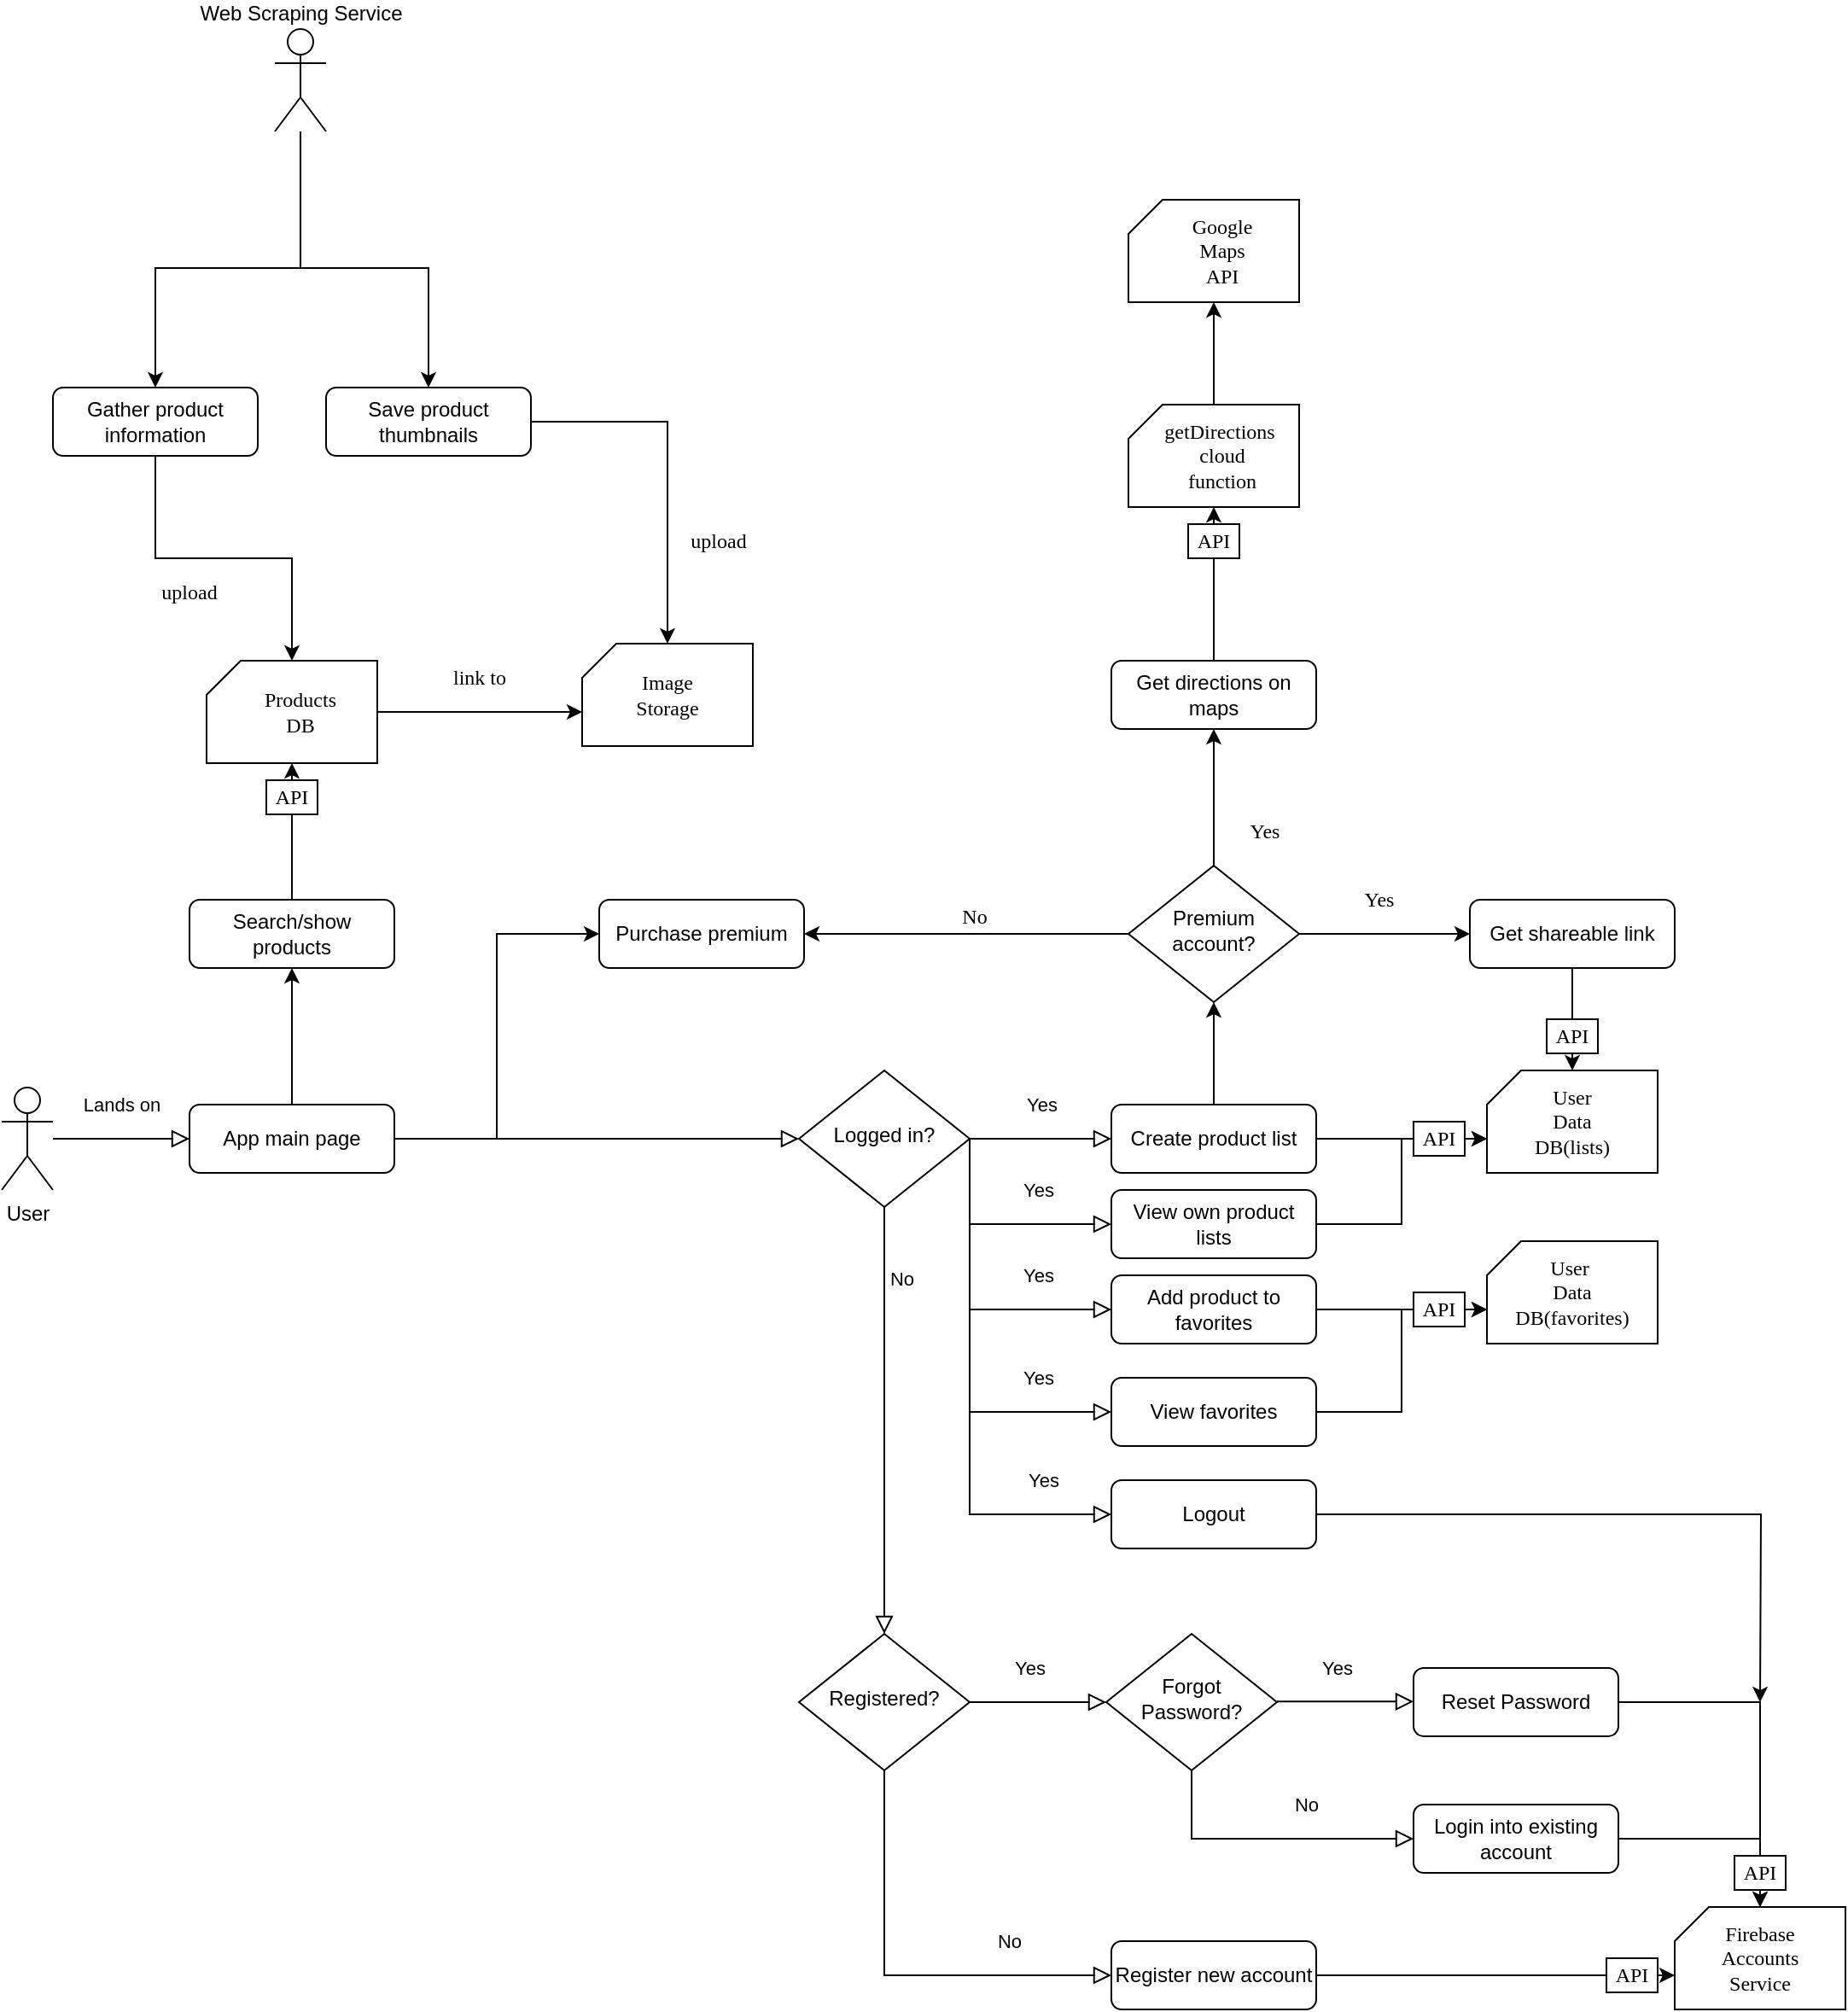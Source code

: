 <mxfile version="14.6.10" type="device"><diagram id="C5RBs43oDa-KdzZeNtuy" name="Page-1"><mxGraphModel dx="1865" dy="1774" grid="1" gridSize="10" guides="1" tooltips="1" connect="1" arrows="1" fold="1" page="1" pageScale="1" pageWidth="827" pageHeight="1169" math="0" shadow="0"><root><mxCell id="WIyWlLk6GJQsqaUBKTNV-0"/><mxCell id="WIyWlLk6GJQsqaUBKTNV-1" parent="WIyWlLk6GJQsqaUBKTNV-0"/><mxCell id="WIyWlLk6GJQsqaUBKTNV-2" value="" style="rounded=0;html=1;jettySize=auto;orthogonalLoop=1;fontSize=11;endArrow=block;endFill=0;endSize=8;strokeWidth=1;shadow=0;labelBackgroundColor=none;edgeStyle=orthogonalEdgeStyle;" parent="WIyWlLk6GJQsqaUBKTNV-1" source="WIyWlLk6GJQsqaUBKTNV-3" target="WIyWlLk6GJQsqaUBKTNV-6" edge="1"><mxGeometry relative="1" as="geometry"/></mxCell><mxCell id="JcoYZ9oPt4SK93G2PIb7-1" style="edgeStyle=orthogonalEdgeStyle;rounded=0;orthogonalLoop=1;jettySize=auto;html=1;fontFamily=Verdana;entryX=0.5;entryY=1;entryDx=0;entryDy=0;" parent="WIyWlLk6GJQsqaUBKTNV-1" source="WIyWlLk6GJQsqaUBKTNV-3" target="JcoYZ9oPt4SK93G2PIb7-2" edge="1"><mxGeometry relative="1" as="geometry"><mxPoint x="40" y="100" as="targetPoint"/></mxGeometry></mxCell><mxCell id="JcoYZ9oPt4SK93G2PIb7-125" style="edgeStyle=orthogonalEdgeStyle;rounded=0;orthogonalLoop=1;jettySize=auto;html=1;entryX=0;entryY=0.5;entryDx=0;entryDy=0;fontFamily=Verdana;fontColor=#FF0000;" parent="WIyWlLk6GJQsqaUBKTNV-1" source="WIyWlLk6GJQsqaUBKTNV-3" target="JcoYZ9oPt4SK93G2PIb7-123" edge="1"><mxGeometry relative="1" as="geometry"/></mxCell><mxCell id="WIyWlLk6GJQsqaUBKTNV-3" value="App main page" style="rounded=1;whiteSpace=wrap;html=1;fontSize=12;glass=0;strokeWidth=1;shadow=0;" parent="WIyWlLk6GJQsqaUBKTNV-1" vertex="1"><mxGeometry x="-20" y="190" width="120" height="40" as="geometry"/></mxCell><mxCell id="WIyWlLk6GJQsqaUBKTNV-4" value="Yes" style="rounded=0;html=1;jettySize=auto;orthogonalLoop=1;fontSize=11;endArrow=block;endFill=0;endSize=8;strokeWidth=1;shadow=0;labelBackgroundColor=none;edgeStyle=orthogonalEdgeStyle;entryX=0;entryY=0.5;entryDx=0;entryDy=0;" parent="WIyWlLk6GJQsqaUBKTNV-1" source="WIyWlLk6GJQsqaUBKTNV-6" target="WIyWlLk6GJQsqaUBKTNV-12" edge="1"><mxGeometry y="20" relative="1" as="geometry"><mxPoint as="offset"/><mxPoint x="387" y="290.0" as="targetPoint"/></mxGeometry></mxCell><mxCell id="WIyWlLk6GJQsqaUBKTNV-6" value="Logged in?" style="rhombus;whiteSpace=wrap;html=1;shadow=0;fontFamily=Helvetica;fontSize=12;align=center;strokeWidth=1;spacing=6;spacingTop=-4;" parent="WIyWlLk6GJQsqaUBKTNV-1" vertex="1"><mxGeometry x="337" y="170" width="100" height="80" as="geometry"/></mxCell><mxCell id="JcoYZ9oPt4SK93G2PIb7-3" style="edgeStyle=orthogonalEdgeStyle;rounded=0;orthogonalLoop=1;jettySize=auto;html=1;fontFamily=Verdana;entryX=0;entryY=0.5;entryDx=0;entryDy=0;exitX=1;exitY=0.5;exitDx=0;exitDy=0;" parent="WIyWlLk6GJQsqaUBKTNV-1" source="JcoYZ9oPt4SK93G2PIb7-116" target="JcoYZ9oPt4SK93G2PIb7-4" edge="1"><mxGeometry relative="1" as="geometry"><mxPoint x="703.5" y="130" as="targetPoint"/><mxPoint x="576.5" y="10" as="sourcePoint"/></mxGeometry></mxCell><mxCell id="JcoYZ9oPt4SK93G2PIb7-29" style="edgeStyle=orthogonalEdgeStyle;rounded=0;orthogonalLoop=1;jettySize=auto;html=1;fontFamily=Verdana;entryX=0.5;entryY=1;entryDx=0;entryDy=0;exitX=0.5;exitY=0;exitDx=0;exitDy=0;" parent="WIyWlLk6GJQsqaUBKTNV-1" source="JcoYZ9oPt4SK93G2PIb7-116" target="JcoYZ9oPt4SK93G2PIb7-30" edge="1"><mxGeometry relative="1" as="geometry"><mxPoint x="766.5" y="170" as="targetPoint"/><mxPoint x="576.5" y="30" as="sourcePoint"/></mxGeometry></mxCell><mxCell id="JcoYZ9oPt4SK93G2PIb7-31" style="edgeStyle=orthogonalEdgeStyle;rounded=0;orthogonalLoop=1;jettySize=auto;html=1;fontFamily=Verdana;entryX=0;entryY=0;entryDx=0;entryDy=40;entryPerimeter=0;exitX=1;exitY=0.5;exitDx=0;exitDy=0;" parent="WIyWlLk6GJQsqaUBKTNV-1" source="WIyWlLk6GJQsqaUBKTNV-12" target="JcoYZ9oPt4SK93G2PIb7-34" edge="1"><mxGeometry relative="1" as="geometry"><mxPoint x="620" y="100" as="targetPoint"/><mxPoint x="680" y="270" as="sourcePoint"/></mxGeometry></mxCell><mxCell id="JcoYZ9oPt4SK93G2PIb7-118" style="edgeStyle=orthogonalEdgeStyle;rounded=0;orthogonalLoop=1;jettySize=auto;html=1;entryX=0.5;entryY=1;entryDx=0;entryDy=0;fontFamily=Verdana;" parent="WIyWlLk6GJQsqaUBKTNV-1" source="WIyWlLk6GJQsqaUBKTNV-12" target="JcoYZ9oPt4SK93G2PIb7-116" edge="1"><mxGeometry relative="1" as="geometry"/></mxCell><mxCell id="WIyWlLk6GJQsqaUBKTNV-12" value="Create product list" style="rounded=1;whiteSpace=wrap;html=1;fontSize=12;glass=0;strokeWidth=1;shadow=0;" parent="WIyWlLk6GJQsqaUBKTNV-1" vertex="1"><mxGeometry x="520" y="190" width="120" height="40" as="geometry"/></mxCell><mxCell id="JcoYZ9oPt4SK93G2PIb7-0" value="User" style="shape=umlActor;verticalLabelPosition=bottom;verticalAlign=top;html=1;outlineConnect=0;" parent="WIyWlLk6GJQsqaUBKTNV-1" vertex="1"><mxGeometry x="-130" y="180" width="30" height="60" as="geometry"/></mxCell><mxCell id="JcoYZ9oPt4SK93G2PIb7-68" style="edgeStyle=orthogonalEdgeStyle;rounded=0;orthogonalLoop=1;jettySize=auto;html=1;entryX=0.5;entryY=1;entryDx=0;entryDy=0;entryPerimeter=0;fontFamily=Verdana;" parent="WIyWlLk6GJQsqaUBKTNV-1" source="JcoYZ9oPt4SK93G2PIb7-2" target="JcoYZ9oPt4SK93G2PIb7-66" edge="1"><mxGeometry relative="1" as="geometry"/></mxCell><mxCell id="JcoYZ9oPt4SK93G2PIb7-2" value="Search/show products" style="rounded=1;whiteSpace=wrap;html=1;fontSize=12;glass=0;strokeWidth=1;shadow=0;" parent="WIyWlLk6GJQsqaUBKTNV-1" vertex="1"><mxGeometry x="-20" y="70" width="120" height="40" as="geometry"/></mxCell><mxCell id="JcoYZ9oPt4SK93G2PIb7-126" style="edgeStyle=orthogonalEdgeStyle;rounded=0;orthogonalLoop=1;jettySize=auto;html=1;entryX=0.5;entryY=0;entryDx=0;entryDy=0;entryPerimeter=0;fontFamily=Verdana;fontColor=#FF0000;" parent="WIyWlLk6GJQsqaUBKTNV-1" source="JcoYZ9oPt4SK93G2PIb7-4" target="JcoYZ9oPt4SK93G2PIb7-34" edge="1"><mxGeometry relative="1" as="geometry"/></mxCell><mxCell id="JcoYZ9oPt4SK93G2PIb7-4" value="Get shareable link" style="rounded=1;whiteSpace=wrap;html=1;fontSize=12;glass=0;strokeWidth=1;shadow=0;" parent="WIyWlLk6GJQsqaUBKTNV-1" vertex="1"><mxGeometry x="730" y="70" width="120" height="40" as="geometry"/></mxCell><mxCell id="JcoYZ9oPt4SK93G2PIb7-6" value="Yes" style="rounded=0;html=1;jettySize=auto;orthogonalLoop=1;fontSize=11;endArrow=block;endFill=0;endSize=8;strokeWidth=1;shadow=0;labelBackgroundColor=none;edgeStyle=orthogonalEdgeStyle;exitX=1;exitY=0.5;exitDx=0;exitDy=0;entryX=0;entryY=0.5;entryDx=0;entryDy=0;" parent="WIyWlLk6GJQsqaUBKTNV-1" source="WIyWlLk6GJQsqaUBKTNV-6" target="JcoYZ9oPt4SK93G2PIb7-7" edge="1"><mxGeometry x="0.353" y="20" relative="1" as="geometry"><mxPoint as="offset"/><mxPoint x="427" y="280" as="sourcePoint"/><mxPoint x="537" y="280" as="targetPoint"/><Array as="points"><mxPoint x="437" y="260"/></Array></mxGeometry></mxCell><mxCell id="JcoYZ9oPt4SK93G2PIb7-46" style="edgeStyle=orthogonalEdgeStyle;rounded=0;orthogonalLoop=1;jettySize=auto;html=1;entryX=0;entryY=0;entryDx=0;entryDy=40;entryPerimeter=0;fontFamily=Verdana;" parent="WIyWlLk6GJQsqaUBKTNV-1" source="JcoYZ9oPt4SK93G2PIb7-7" target="JcoYZ9oPt4SK93G2PIb7-34" edge="1"><mxGeometry relative="1" as="geometry"/></mxCell><mxCell id="JcoYZ9oPt4SK93G2PIb7-7" value="View own product lists" style="rounded=1;whiteSpace=wrap;html=1;fontSize=12;glass=0;strokeWidth=1;shadow=0;" parent="WIyWlLk6GJQsqaUBKTNV-1" vertex="1"><mxGeometry x="520" y="240" width="120" height="40" as="geometry"/></mxCell><mxCell id="JcoYZ9oPt4SK93G2PIb7-8" value="Yes" style="rounded=0;html=1;jettySize=auto;orthogonalLoop=1;fontSize=11;endArrow=block;endFill=0;endSize=8;strokeWidth=1;shadow=0;labelBackgroundColor=none;edgeStyle=orthogonalEdgeStyle;exitX=1;exitY=0.5;exitDx=0;exitDy=0;entryX=0;entryY=0.5;entryDx=0;entryDy=0;" parent="WIyWlLk6GJQsqaUBKTNV-1" source="WIyWlLk6GJQsqaUBKTNV-6" edge="1"><mxGeometry x="0.53" y="20" relative="1" as="geometry"><mxPoint as="offset"/><mxPoint x="437" y="260" as="sourcePoint"/><mxPoint x="520" y="310" as="targetPoint"/><Array as="points"><mxPoint x="437" y="310"/></Array></mxGeometry></mxCell><mxCell id="JcoYZ9oPt4SK93G2PIb7-49" style="edgeStyle=orthogonalEdgeStyle;rounded=0;orthogonalLoop=1;jettySize=auto;html=1;entryX=0;entryY=0;entryDx=0;entryDy=40;entryPerimeter=0;fontFamily=Verdana;" parent="WIyWlLk6GJQsqaUBKTNV-1" source="JcoYZ9oPt4SK93G2PIb7-9" target="JcoYZ9oPt4SK93G2PIb7-47" edge="1"><mxGeometry relative="1" as="geometry"/></mxCell><mxCell id="JcoYZ9oPt4SK93G2PIb7-9" value="Add product to favorites" style="rounded=1;whiteSpace=wrap;html=1;fontSize=12;glass=0;strokeWidth=1;shadow=0;" parent="WIyWlLk6GJQsqaUBKTNV-1" vertex="1"><mxGeometry x="520" y="290" width="120" height="40" as="geometry"/></mxCell><mxCell id="JcoYZ9oPt4SK93G2PIb7-50" style="edgeStyle=orthogonalEdgeStyle;rounded=0;orthogonalLoop=1;jettySize=auto;html=1;exitX=1;exitY=0.5;exitDx=0;exitDy=0;entryX=0;entryY=0;entryDx=0;entryDy=40;entryPerimeter=0;fontFamily=Verdana;" parent="WIyWlLk6GJQsqaUBKTNV-1" source="JcoYZ9oPt4SK93G2PIb7-10" target="JcoYZ9oPt4SK93G2PIb7-47" edge="1"><mxGeometry relative="1" as="geometry"/></mxCell><mxCell id="JcoYZ9oPt4SK93G2PIb7-10" value="View favorites" style="rounded=1;whiteSpace=wrap;html=1;fontSize=12;glass=0;strokeWidth=1;shadow=0;" parent="WIyWlLk6GJQsqaUBKTNV-1" vertex="1"><mxGeometry x="520" y="350" width="120" height="40" as="geometry"/></mxCell><mxCell id="JcoYZ9oPt4SK93G2PIb7-11" value="Yes" style="rounded=0;html=1;jettySize=auto;orthogonalLoop=1;fontSize=11;endArrow=block;endFill=0;endSize=8;strokeWidth=1;shadow=0;labelBackgroundColor=none;edgeStyle=orthogonalEdgeStyle;exitX=1;exitY=0.5;exitDx=0;exitDy=0;entryX=0;entryY=0.5;entryDx=0;entryDy=0;" parent="WIyWlLk6GJQsqaUBKTNV-1" source="WIyWlLk6GJQsqaUBKTNV-6" edge="1"><mxGeometry x="0.646" y="20" relative="1" as="geometry"><mxPoint as="offset"/><mxPoint x="437" y="270" as="sourcePoint"/><mxPoint x="520" y="370" as="targetPoint"/><Array as="points"><mxPoint x="437" y="370"/></Array></mxGeometry></mxCell><mxCell id="JcoYZ9oPt4SK93G2PIb7-13" value="No" style="rounded=0;html=1;jettySize=auto;orthogonalLoop=1;fontSize=11;endArrow=block;endFill=0;endSize=8;strokeWidth=1;shadow=0;labelBackgroundColor=none;edgeStyle=orthogonalEdgeStyle;exitX=0.5;exitY=1;exitDx=0;exitDy=0;entryX=0.5;entryY=0;entryDx=0;entryDy=0;" parent="WIyWlLk6GJQsqaUBKTNV-1" source="WIyWlLk6GJQsqaUBKTNV-6" target="JcoYZ9oPt4SK93G2PIb7-15" edge="1"><mxGeometry x="-0.667" y="10" relative="1" as="geometry"><mxPoint as="offset"/><mxPoint x="387" y="260" as="sourcePoint"/><mxPoint x="387" y="430" as="targetPoint"/><Array as="points"/></mxGeometry></mxCell><mxCell id="JcoYZ9oPt4SK93G2PIb7-45" style="edgeStyle=orthogonalEdgeStyle;rounded=0;orthogonalLoop=1;jettySize=auto;html=1;entryX=0.5;entryY=0;entryDx=0;entryDy=0;entryPerimeter=0;fontFamily=Verdana;" parent="WIyWlLk6GJQsqaUBKTNV-1" source="JcoYZ9oPt4SK93G2PIb7-14" target="JcoYZ9oPt4SK93G2PIb7-39" edge="1"><mxGeometry relative="1" as="geometry"/></mxCell><mxCell id="JcoYZ9oPt4SK93G2PIb7-14" value="Reset Password" style="rounded=1;whiteSpace=wrap;html=1;fontSize=12;glass=0;strokeWidth=1;shadow=0;" parent="WIyWlLk6GJQsqaUBKTNV-1" vertex="1"><mxGeometry x="697" y="520" width="120" height="40" as="geometry"/></mxCell><mxCell id="JcoYZ9oPt4SK93G2PIb7-15" value="Registered?" style="rhombus;whiteSpace=wrap;html=1;shadow=0;fontFamily=Helvetica;fontSize=12;align=center;strokeWidth=1;spacing=6;spacingTop=-4;" parent="WIyWlLk6GJQsqaUBKTNV-1" vertex="1"><mxGeometry x="337" y="500" width="100" height="80" as="geometry"/></mxCell><mxCell id="JcoYZ9oPt4SK93G2PIb7-16" value="Yes" style="rounded=0;html=1;jettySize=auto;orthogonalLoop=1;fontSize=11;endArrow=block;endFill=0;endSize=8;strokeWidth=1;shadow=0;labelBackgroundColor=none;edgeStyle=orthogonalEdgeStyle;exitX=1;exitY=0.5;exitDx=0;exitDy=0;" parent="WIyWlLk6GJQsqaUBKTNV-1" source="JcoYZ9oPt4SK93G2PIb7-15" edge="1"><mxGeometry x="-0.143" y="20" relative="1" as="geometry"><mxPoint as="offset"/><mxPoint x="517" y="480" as="sourcePoint"/><mxPoint x="517" y="540" as="targetPoint"/><Array as="points"/></mxGeometry></mxCell><mxCell id="JcoYZ9oPt4SK93G2PIb7-17" value="No" style="rounded=0;html=1;jettySize=auto;orthogonalLoop=1;fontSize=11;endArrow=block;endFill=0;endSize=8;strokeWidth=1;shadow=0;labelBackgroundColor=none;edgeStyle=orthogonalEdgeStyle;exitX=0.5;exitY=1;exitDx=0;exitDy=0;entryX=0;entryY=0.5;entryDx=0;entryDy=0;" parent="WIyWlLk6GJQsqaUBKTNV-1" source="JcoYZ9oPt4SK93G2PIb7-15" target="JcoYZ9oPt4SK93G2PIb7-18" edge="1"><mxGeometry x="0.526" y="20" relative="1" as="geometry"><mxPoint as="offset"/><mxPoint x="387" y="600" as="sourcePoint"/><mxPoint x="490" y="675" as="targetPoint"/><Array as="points"><mxPoint x="387" y="700"/></Array></mxGeometry></mxCell><mxCell id="JcoYZ9oPt4SK93G2PIb7-40" style="edgeStyle=orthogonalEdgeStyle;rounded=0;orthogonalLoop=1;jettySize=auto;html=1;exitX=1;exitY=0.5;exitDx=0;exitDy=0;entryX=0;entryY=0;entryDx=0;entryDy=40;entryPerimeter=0;fontFamily=Verdana;" parent="WIyWlLk6GJQsqaUBKTNV-1" source="JcoYZ9oPt4SK93G2PIb7-18" target="JcoYZ9oPt4SK93G2PIb7-39" edge="1"><mxGeometry relative="1" as="geometry"/></mxCell><mxCell id="JcoYZ9oPt4SK93G2PIb7-18" value="Register new account" style="rounded=1;whiteSpace=wrap;html=1;fontSize=12;glass=0;strokeWidth=1;shadow=0;" parent="WIyWlLk6GJQsqaUBKTNV-1" vertex="1"><mxGeometry x="520" y="680" width="120" height="40" as="geometry"/></mxCell><mxCell id="JcoYZ9oPt4SK93G2PIb7-20" value="Forgot Password?" style="rhombus;whiteSpace=wrap;html=1;shadow=0;fontFamily=Helvetica;fontSize=12;align=center;strokeWidth=1;spacing=6;spacingTop=-4;" parent="WIyWlLk6GJQsqaUBKTNV-1" vertex="1"><mxGeometry x="517" y="500" width="100" height="80" as="geometry"/></mxCell><mxCell id="JcoYZ9oPt4SK93G2PIb7-21" value="Yes" style="rounded=0;html=1;jettySize=auto;orthogonalLoop=1;fontSize=11;endArrow=block;endFill=0;endSize=8;strokeWidth=1;shadow=0;labelBackgroundColor=none;edgeStyle=orthogonalEdgeStyle;exitX=1;exitY=0.5;exitDx=0;exitDy=0;" parent="WIyWlLk6GJQsqaUBKTNV-1" edge="1"><mxGeometry x="-0.143" y="20" relative="1" as="geometry"><mxPoint as="offset"/><mxPoint x="617" y="539.66" as="sourcePoint"/><mxPoint x="697" y="539.66" as="targetPoint"/><Array as="points"/></mxGeometry></mxCell><mxCell id="JcoYZ9oPt4SK93G2PIb7-22" value="No" style="rounded=0;html=1;jettySize=auto;orthogonalLoop=1;fontSize=11;endArrow=block;endFill=0;endSize=8;strokeWidth=1;shadow=0;labelBackgroundColor=none;edgeStyle=orthogonalEdgeStyle;exitX=0.5;exitY=1;exitDx=0;exitDy=0;entryX=0;entryY=0.5;entryDx=0;entryDy=0;" parent="WIyWlLk6GJQsqaUBKTNV-1" source="JcoYZ9oPt4SK93G2PIb7-20" target="JcoYZ9oPt4SK93G2PIb7-23" edge="1"><mxGeometry x="0.25" y="20" relative="1" as="geometry"><mxPoint as="offset"/><mxPoint x="557" y="607.03" as="sourcePoint"/><mxPoint x="667" y="702.03" as="targetPoint"/><Array as="points"/></mxGeometry></mxCell><mxCell id="JcoYZ9oPt4SK93G2PIb7-43" style="edgeStyle=orthogonalEdgeStyle;rounded=0;orthogonalLoop=1;jettySize=auto;html=1;exitX=1;exitY=0.5;exitDx=0;exitDy=0;fontFamily=Verdana;entryX=0.5;entryY=0;entryDx=0;entryDy=0;entryPerimeter=0;" parent="WIyWlLk6GJQsqaUBKTNV-1" source="JcoYZ9oPt4SK93G2PIb7-23" target="JcoYZ9oPt4SK93G2PIb7-39" edge="1"><mxGeometry relative="1" as="geometry"><mxPoint x="940" y="660" as="targetPoint"/></mxGeometry></mxCell><mxCell id="JcoYZ9oPt4SK93G2PIb7-23" value="Login into existing account" style="rounded=1;whiteSpace=wrap;html=1;fontSize=12;glass=0;strokeWidth=1;shadow=0;" parent="WIyWlLk6GJQsqaUBKTNV-1" vertex="1"><mxGeometry x="697" y="600" width="120" height="40" as="geometry"/></mxCell><mxCell id="JcoYZ9oPt4SK93G2PIb7-25" value="Lands on" style="rounded=0;html=1;jettySize=auto;orthogonalLoop=1;fontSize=11;endArrow=block;endFill=0;endSize=8;strokeWidth=1;shadow=0;labelBackgroundColor=none;edgeStyle=orthogonalEdgeStyle;entryX=0;entryY=0.5;entryDx=0;entryDy=0;" parent="WIyWlLk6GJQsqaUBKTNV-1" source="JcoYZ9oPt4SK93G2PIb7-0" target="WIyWlLk6GJQsqaUBKTNV-3" edge="1"><mxGeometry y="20" relative="1" as="geometry"><mxPoint as="offset"/><mxPoint x="-70.0" y="270" as="sourcePoint"/><mxPoint x="13" y="270" as="targetPoint"/><Array as="points"><mxPoint x="-60" y="210"/><mxPoint x="-60" y="210"/></Array></mxGeometry></mxCell><mxCell id="JcoYZ9oPt4SK93G2PIb7-61" style="edgeStyle=orthogonalEdgeStyle;rounded=0;orthogonalLoop=1;jettySize=auto;html=1;entryX=0.5;entryY=1;entryDx=0;entryDy=0;entryPerimeter=0;fontFamily=Verdana;startArrow=none;exitX=0.5;exitY=0;exitDx=0;exitDy=0;" parent="WIyWlLk6GJQsqaUBKTNV-1" source="JcoYZ9oPt4SK93G2PIb7-30" target="JcoYZ9oPt4SK93G2PIb7-58" edge="1"><mxGeometry relative="1" as="geometry"><mxPoint x="630" y="-80" as="sourcePoint"/></mxGeometry></mxCell><mxCell id="JcoYZ9oPt4SK93G2PIb7-30" value="Get directions on maps" style="rounded=1;whiteSpace=wrap;html=1;fontSize=12;glass=0;strokeWidth=1;shadow=0;" parent="WIyWlLk6GJQsqaUBKTNV-1" vertex="1"><mxGeometry x="520" y="-70" width="120" height="40" as="geometry"/></mxCell><mxCell id="JcoYZ9oPt4SK93G2PIb7-42" value="" style="group" parent="WIyWlLk6GJQsqaUBKTNV-1" vertex="1" connectable="0"><mxGeometry x="850" y="660" width="100" height="60" as="geometry"/></mxCell><mxCell id="JcoYZ9oPt4SK93G2PIb7-39" value="" style="verticalLabelPosition=bottom;verticalAlign=top;html=1;shape=card;whiteSpace=wrap;size=20;arcSize=12;fontFamily=Verdana;fillColor=#ffffff;gradientColor=none;" parent="JcoYZ9oPt4SK93G2PIb7-42" vertex="1"><mxGeometry width="100" height="60" as="geometry"/></mxCell><mxCell id="JcoYZ9oPt4SK93G2PIb7-41" value="Firebase&lt;br&gt;Accounts Service" style="text;html=1;strokeColor=none;fillColor=none;align=center;verticalAlign=middle;whiteSpace=wrap;rounded=0;fontFamily=Verdana;" parent="JcoYZ9oPt4SK93G2PIb7-42" vertex="1"><mxGeometry x="30" y="20" width="40" height="20" as="geometry"/></mxCell><mxCell id="JcoYZ9oPt4SK93G2PIb7-51" value="" style="group;container=1;" parent="WIyWlLk6GJQsqaUBKTNV-1" vertex="1" connectable="0"><mxGeometry x="750" y="270" width="100" height="60" as="geometry"/></mxCell><mxCell id="JcoYZ9oPt4SK93G2PIb7-53" value="" style="group" parent="JcoYZ9oPt4SK93G2PIb7-51" vertex="1" connectable="0"><mxGeometry x="-10" width="100" height="60" as="geometry"/></mxCell><mxCell id="JcoYZ9oPt4SK93G2PIb7-47" value="" style="verticalLabelPosition=bottom;verticalAlign=top;html=1;shape=card;whiteSpace=wrap;size=20;arcSize=12;fontFamily=Verdana;fillColor=#ffffff;gradientColor=none;" parent="JcoYZ9oPt4SK93G2PIb7-53" vertex="1"><mxGeometry width="100" height="60" as="geometry"/></mxCell><mxCell id="JcoYZ9oPt4SK93G2PIb7-48" value="User&amp;nbsp;&lt;br&gt;Data DB(favorites)" style="text;html=1;strokeColor=none;fillColor=none;align=center;verticalAlign=middle;whiteSpace=wrap;rounded=0;fontFamily=Verdana;" parent="JcoYZ9oPt4SK93G2PIb7-53" vertex="1"><mxGeometry x="30" y="20" width="40" height="20" as="geometry"/></mxCell><mxCell id="JcoYZ9oPt4SK93G2PIb7-52" value="" style="group" parent="WIyWlLk6GJQsqaUBKTNV-1" vertex="1" connectable="0"><mxGeometry x="740" y="170" width="100" height="60" as="geometry"/></mxCell><mxCell id="JcoYZ9oPt4SK93G2PIb7-34" value="" style="verticalLabelPosition=bottom;verticalAlign=top;html=1;shape=card;whiteSpace=wrap;size=20;arcSize=12;fontFamily=Verdana;fillColor=#ffffff;gradientColor=none;" parent="JcoYZ9oPt4SK93G2PIb7-52" vertex="1"><mxGeometry width="100" height="60" as="geometry"/></mxCell><mxCell id="JcoYZ9oPt4SK93G2PIb7-35" value="User Data DB(lists)" style="text;html=1;strokeColor=none;fillColor=none;align=center;verticalAlign=middle;whiteSpace=wrap;rounded=0;fontFamily=Verdana;" parent="JcoYZ9oPt4SK93G2PIb7-52" vertex="1"><mxGeometry x="30" y="20" width="40" height="20" as="geometry"/></mxCell><mxCell id="JcoYZ9oPt4SK93G2PIb7-57" value="" style="group" parent="WIyWlLk6GJQsqaUBKTNV-1" vertex="1" connectable="0"><mxGeometry x="530" y="-220" width="100" height="60" as="geometry"/></mxCell><mxCell id="JcoYZ9oPt4SK93G2PIb7-58" value="" style="verticalLabelPosition=bottom;verticalAlign=top;html=1;shape=card;whiteSpace=wrap;size=20;arcSize=12;fontFamily=Verdana;fillColor=#ffffff;gradientColor=none;" parent="JcoYZ9oPt4SK93G2PIb7-57" vertex="1"><mxGeometry width="100" height="60" as="geometry"/></mxCell><mxCell id="JcoYZ9oPt4SK93G2PIb7-63" value="getDirections&amp;nbsp;&lt;br&gt;cloud function" style="text;html=1;strokeColor=none;fillColor=none;align=center;verticalAlign=middle;whiteSpace=wrap;rounded=0;fontFamily=Verdana;" parent="JcoYZ9oPt4SK93G2PIb7-57" vertex="1"><mxGeometry x="35" y="20" width="40" height="20" as="geometry"/></mxCell><mxCell id="JcoYZ9oPt4SK93G2PIb7-69" value="" style="group" parent="WIyWlLk6GJQsqaUBKTNV-1" vertex="1" connectable="0"><mxGeometry x="-10" y="-70" width="100" height="60" as="geometry"/></mxCell><mxCell id="JcoYZ9oPt4SK93G2PIb7-66" value="" style="verticalLabelPosition=bottom;verticalAlign=top;html=1;shape=card;whiteSpace=wrap;size=20;arcSize=12;fontFamily=Verdana;fillColor=#ffffff;gradientColor=none;" parent="JcoYZ9oPt4SK93G2PIb7-69" vertex="1"><mxGeometry width="100" height="60" as="geometry"/></mxCell><mxCell id="JcoYZ9oPt4SK93G2PIb7-67" value="Products DB" style="text;html=1;strokeColor=none;fillColor=none;align=center;verticalAlign=middle;whiteSpace=wrap;rounded=0;fontFamily=Verdana;" parent="JcoYZ9oPt4SK93G2PIb7-69" vertex="1"><mxGeometry x="35" y="20" width="40" height="20" as="geometry"/></mxCell><mxCell id="JcoYZ9oPt4SK93G2PIb7-73" value="API" style="rounded=0;whiteSpace=wrap;html=1;fontFamily=Verdana;fillColor=#ffffff;gradientColor=none;connectable=0;" parent="WIyWlLk6GJQsqaUBKTNV-1" vertex="1"><mxGeometry x="885" y="630" width="30" height="20" as="geometry"/></mxCell><mxCell id="JcoYZ9oPt4SK93G2PIb7-84" style="edgeStyle=orthogonalEdgeStyle;rounded=0;orthogonalLoop=1;jettySize=auto;html=1;entryX=0.5;entryY=0;entryDx=0;entryDy=0;fontFamily=Verdana;" parent="WIyWlLk6GJQsqaUBKTNV-1" source="JcoYZ9oPt4SK93G2PIb7-81" target="JcoYZ9oPt4SK93G2PIb7-82" edge="1"><mxGeometry relative="1" as="geometry"><Array as="points"><mxPoint x="45" y="-300"/><mxPoint x="-40" y="-300"/></Array></mxGeometry></mxCell><mxCell id="JcoYZ9oPt4SK93G2PIb7-93" style="edgeStyle=orthogonalEdgeStyle;rounded=0;orthogonalLoop=1;jettySize=auto;html=1;entryX=0.5;entryY=0;entryDx=0;entryDy=0;fontFamily=Verdana;" parent="WIyWlLk6GJQsqaUBKTNV-1" source="JcoYZ9oPt4SK93G2PIb7-81" target="JcoYZ9oPt4SK93G2PIb7-92" edge="1"><mxGeometry relative="1" as="geometry"><Array as="points"><mxPoint x="45" y="-300"/><mxPoint x="120" y="-300"/></Array></mxGeometry></mxCell><mxCell id="JcoYZ9oPt4SK93G2PIb7-81" value="Web Scraping Service" style="shape=umlActor;verticalLabelPosition=top;verticalAlign=bottom;html=1;outlineConnect=0;labelPosition=center;align=center;" parent="WIyWlLk6GJQsqaUBKTNV-1" vertex="1"><mxGeometry x="30" y="-440" width="30" height="60" as="geometry"/></mxCell><mxCell id="JcoYZ9oPt4SK93G2PIb7-88" style="edgeStyle=orthogonalEdgeStyle;rounded=0;orthogonalLoop=1;jettySize=auto;html=1;entryX=0.5;entryY=0;entryDx=0;entryDy=0;entryPerimeter=0;fontFamily=Verdana;" parent="WIyWlLk6GJQsqaUBKTNV-1" source="JcoYZ9oPt4SK93G2PIb7-82" target="JcoYZ9oPt4SK93G2PIb7-66" edge="1"><mxGeometry relative="1" as="geometry"/></mxCell><mxCell id="JcoYZ9oPt4SK93G2PIb7-82" value="Gather product information" style="rounded=1;whiteSpace=wrap;html=1;fontSize=12;glass=0;strokeWidth=1;shadow=0;" parent="WIyWlLk6GJQsqaUBKTNV-1" vertex="1"><mxGeometry x="-100" y="-230" width="120" height="40" as="geometry"/></mxCell><mxCell id="JcoYZ9oPt4SK93G2PIb7-91" value="" style="group" parent="WIyWlLk6GJQsqaUBKTNV-1" vertex="1" connectable="0"><mxGeometry x="210" y="-80" width="100" height="60" as="geometry"/></mxCell><mxCell id="JcoYZ9oPt4SK93G2PIb7-89" value="" style="verticalLabelPosition=bottom;verticalAlign=top;html=1;shape=card;whiteSpace=wrap;size=20;arcSize=12;fontFamily=Verdana;fillColor=#ffffff;gradientColor=none;" parent="JcoYZ9oPt4SK93G2PIb7-91" vertex="1"><mxGeometry width="100" height="60" as="geometry"/></mxCell><mxCell id="JcoYZ9oPt4SK93G2PIb7-90" value="Image Storage" style="text;html=1;strokeColor=none;fillColor=none;align=center;verticalAlign=middle;whiteSpace=wrap;rounded=0;fontFamily=Verdana;" parent="JcoYZ9oPt4SK93G2PIb7-91" vertex="1"><mxGeometry x="30" y="20" width="40" height="20" as="geometry"/></mxCell><mxCell id="JcoYZ9oPt4SK93G2PIb7-94" style="edgeStyle=orthogonalEdgeStyle;rounded=0;orthogonalLoop=1;jettySize=auto;html=1;entryX=0.5;entryY=0;entryDx=0;entryDy=0;entryPerimeter=0;fontFamily=Verdana;" parent="WIyWlLk6GJQsqaUBKTNV-1" source="JcoYZ9oPt4SK93G2PIb7-92" target="JcoYZ9oPt4SK93G2PIb7-89" edge="1"><mxGeometry relative="1" as="geometry"><Array as="points"><mxPoint x="260" y="-210"/></Array></mxGeometry></mxCell><mxCell id="JcoYZ9oPt4SK93G2PIb7-92" value="Save product thumbnails" style="rounded=1;whiteSpace=wrap;html=1;fontSize=12;glass=0;strokeWidth=1;shadow=0;" parent="WIyWlLk6GJQsqaUBKTNV-1" vertex="1"><mxGeometry x="60" y="-230" width="120" height="40" as="geometry"/></mxCell><mxCell id="JcoYZ9oPt4SK93G2PIb7-95" value="upload" style="text;html=1;strokeColor=none;fillColor=none;align=center;verticalAlign=middle;whiteSpace=wrap;rounded=0;fontFamily=Verdana;" parent="WIyWlLk6GJQsqaUBKTNV-1" vertex="1"><mxGeometry x="-40" y="-120" width="40" height="20" as="geometry"/></mxCell><mxCell id="JcoYZ9oPt4SK93G2PIb7-96" value="upload" style="text;html=1;strokeColor=none;fillColor=none;align=center;verticalAlign=middle;whiteSpace=wrap;rounded=0;fontFamily=Verdana;" parent="WIyWlLk6GJQsqaUBKTNV-1" vertex="1"><mxGeometry x="270" y="-150" width="40" height="20" as="geometry"/></mxCell><mxCell id="JcoYZ9oPt4SK93G2PIb7-98" style="edgeStyle=orthogonalEdgeStyle;rounded=0;orthogonalLoop=1;jettySize=auto;html=1;entryX=0;entryY=0;entryDx=0;entryDy=40;entryPerimeter=0;fontFamily=Verdana;" parent="WIyWlLk6GJQsqaUBKTNV-1" source="JcoYZ9oPt4SK93G2PIb7-66" target="JcoYZ9oPt4SK93G2PIb7-89" edge="1"><mxGeometry relative="1" as="geometry"/></mxCell><mxCell id="JcoYZ9oPt4SK93G2PIb7-99" value="link to" style="text;html=1;strokeColor=none;fillColor=none;align=center;verticalAlign=middle;whiteSpace=wrap;rounded=0;fontFamily=Verdana;" parent="WIyWlLk6GJQsqaUBKTNV-1" vertex="1"><mxGeometry x="130" y="-70" width="40" height="20" as="geometry"/></mxCell><mxCell id="JcoYZ9oPt4SK93G2PIb7-100" value="API" style="rounded=0;whiteSpace=wrap;html=1;fontFamily=Verdana;fillColor=#ffffff;gradientColor=none;connectable=0;" parent="WIyWlLk6GJQsqaUBKTNV-1" vertex="1"><mxGeometry x="697" y="300" width="30" height="20" as="geometry"/></mxCell><mxCell id="JcoYZ9oPt4SK93G2PIb7-101" value="API" style="rounded=0;whiteSpace=wrap;html=1;fontFamily=Verdana;fillColor=#ffffff;gradientColor=none;connectable=0;" parent="WIyWlLk6GJQsqaUBKTNV-1" vertex="1"><mxGeometry x="697" y="200" width="30" height="20" as="geometry"/></mxCell><mxCell id="JcoYZ9oPt4SK93G2PIb7-104" value="API" style="rounded=0;whiteSpace=wrap;html=1;fontFamily=Verdana;fillColor=#ffffff;gradientColor=none;connectable=0;" parent="WIyWlLk6GJQsqaUBKTNV-1" vertex="1"><mxGeometry x="565" y="-150" width="30" height="20" as="geometry"/></mxCell><mxCell id="JcoYZ9oPt4SK93G2PIb7-105" value="API" style="rounded=0;whiteSpace=wrap;html=1;fontFamily=Verdana;fillColor=#ffffff;gradientColor=none;connectable=0;" parent="WIyWlLk6GJQsqaUBKTNV-1" vertex="1"><mxGeometry x="25" width="30" height="20" as="geometry"/></mxCell><mxCell id="JcoYZ9oPt4SK93G2PIb7-106" value="" style="group" parent="WIyWlLk6GJQsqaUBKTNV-1" vertex="1" connectable="0"><mxGeometry x="530" y="-340" width="100" height="60" as="geometry"/></mxCell><mxCell id="JcoYZ9oPt4SK93G2PIb7-107" value="" style="verticalLabelPosition=bottom;verticalAlign=top;html=1;shape=card;whiteSpace=wrap;size=20;arcSize=12;fontFamily=Verdana;fillColor=#ffffff;gradientColor=none;" parent="JcoYZ9oPt4SK93G2PIb7-106" vertex="1"><mxGeometry width="100" height="60" as="geometry"/></mxCell><mxCell id="JcoYZ9oPt4SK93G2PIb7-108" value="Google Maps API" style="text;html=1;strokeColor=none;fillColor=none;align=center;verticalAlign=middle;whiteSpace=wrap;rounded=0;fontFamily=Verdana;" parent="JcoYZ9oPt4SK93G2PIb7-106" vertex="1"><mxGeometry x="35" y="20" width="40" height="20" as="geometry"/></mxCell><mxCell id="JcoYZ9oPt4SK93G2PIb7-110" style="edgeStyle=orthogonalEdgeStyle;rounded=0;orthogonalLoop=1;jettySize=auto;html=1;entryX=0.5;entryY=1;entryDx=0;entryDy=0;entryPerimeter=0;fontFamily=Verdana;" parent="WIyWlLk6GJQsqaUBKTNV-1" source="JcoYZ9oPt4SK93G2PIb7-58" target="JcoYZ9oPt4SK93G2PIb7-107" edge="1"><mxGeometry relative="1" as="geometry"/></mxCell><mxCell id="JcoYZ9oPt4SK93G2PIb7-111" value="Yes" style="rounded=0;html=1;jettySize=auto;orthogonalLoop=1;fontSize=11;endArrow=block;endFill=0;endSize=8;strokeWidth=1;shadow=0;labelBackgroundColor=none;edgeStyle=orthogonalEdgeStyle;exitX=1;exitY=0.5;exitDx=0;exitDy=0;entryX=0;entryY=0.5;entryDx=0;entryDy=0;" parent="WIyWlLk6GJQsqaUBKTNV-1" source="WIyWlLk6GJQsqaUBKTNV-6" edge="1"><mxGeometry x="0.736" y="20" relative="1" as="geometry"><mxPoint as="offset"/><mxPoint x="437" y="270" as="sourcePoint"/><mxPoint x="520" y="430" as="targetPoint"/><Array as="points"><mxPoint x="437" y="430"/></Array></mxGeometry></mxCell><mxCell id="JcoYZ9oPt4SK93G2PIb7-113" style="edgeStyle=orthogonalEdgeStyle;rounded=0;orthogonalLoop=1;jettySize=auto;html=1;fontFamily=Verdana;" parent="WIyWlLk6GJQsqaUBKTNV-1" source="JcoYZ9oPt4SK93G2PIb7-112" edge="1"><mxGeometry relative="1" as="geometry"><mxPoint x="900" y="540" as="targetPoint"/></mxGeometry></mxCell><mxCell id="JcoYZ9oPt4SK93G2PIb7-112" value="Logout" style="rounded=1;whiteSpace=wrap;html=1;fontSize=12;glass=0;strokeWidth=1;shadow=0;" parent="WIyWlLk6GJQsqaUBKTNV-1" vertex="1"><mxGeometry x="520" y="410" width="120" height="40" as="geometry"/></mxCell><mxCell id="JcoYZ9oPt4SK93G2PIb7-115" value="API" style="rounded=0;whiteSpace=wrap;html=1;fontFamily=Verdana;fillColor=#ffffff;gradientColor=none;connectable=0;" parent="WIyWlLk6GJQsqaUBKTNV-1" vertex="1"><mxGeometry x="810" y="690" width="30" height="20" as="geometry"/></mxCell><mxCell id="JcoYZ9oPt4SK93G2PIb7-121" style="edgeStyle=orthogonalEdgeStyle;rounded=0;orthogonalLoop=1;jettySize=auto;html=1;exitX=0;exitY=0.5;exitDx=0;exitDy=0;fontFamily=Verdana;fontColor=#FF0000;entryX=1;entryY=0.5;entryDx=0;entryDy=0;" parent="WIyWlLk6GJQsqaUBKTNV-1" source="JcoYZ9oPt4SK93G2PIb7-116" target="JcoYZ9oPt4SK93G2PIb7-123" edge="1"><mxGeometry relative="1" as="geometry"><mxPoint x="800.0" y="89.588" as="targetPoint"/></mxGeometry></mxCell><mxCell id="JcoYZ9oPt4SK93G2PIb7-116" value="Premium account?" style="rhombus;whiteSpace=wrap;html=1;shadow=0;fontFamily=Helvetica;fontSize=12;align=center;strokeWidth=1;spacing=6;spacingTop=-4;" parent="WIyWlLk6GJQsqaUBKTNV-1" vertex="1"><mxGeometry x="530" y="50" width="100" height="80" as="geometry"/></mxCell><mxCell id="JcoYZ9oPt4SK93G2PIb7-117" value="Yes" style="text;html=1;strokeColor=none;fillColor=none;align=center;verticalAlign=middle;whiteSpace=wrap;rounded=0;fontFamily=Verdana;" parent="WIyWlLk6GJQsqaUBKTNV-1" vertex="1"><mxGeometry x="590" y="20" width="40" height="20" as="geometry"/></mxCell><mxCell id="JcoYZ9oPt4SK93G2PIb7-122" value="No" style="text;html=1;strokeColor=none;fillColor=none;align=center;verticalAlign=middle;whiteSpace=wrap;rounded=0;fontFamily=Verdana;" parent="WIyWlLk6GJQsqaUBKTNV-1" vertex="1"><mxGeometry x="420" y="70" width="40" height="20" as="geometry"/></mxCell><mxCell id="JcoYZ9oPt4SK93G2PIb7-123" value="Purchase premium" style="rounded=1;whiteSpace=wrap;html=1;fontSize=12;glass=0;strokeWidth=1;shadow=0;" parent="WIyWlLk6GJQsqaUBKTNV-1" vertex="1"><mxGeometry x="220" y="70" width="120" height="40" as="geometry"/></mxCell><mxCell id="JcoYZ9oPt4SK93G2PIb7-127" value="API" style="rounded=0;whiteSpace=wrap;html=1;fontFamily=Verdana;fillColor=#ffffff;gradientColor=none;connectable=0;" parent="WIyWlLk6GJQsqaUBKTNV-1" vertex="1"><mxGeometry x="775" y="140" width="30" height="20" as="geometry"/></mxCell><mxCell id="JcoYZ9oPt4SK93G2PIb7-128" value="Yes" style="text;html=1;strokeColor=none;fillColor=none;align=center;verticalAlign=middle;whiteSpace=wrap;rounded=0;fontFamily=Verdana;" parent="WIyWlLk6GJQsqaUBKTNV-1" vertex="1"><mxGeometry x="657" y="60" width="40" height="20" as="geometry"/></mxCell></root></mxGraphModel></diagram></mxfile>